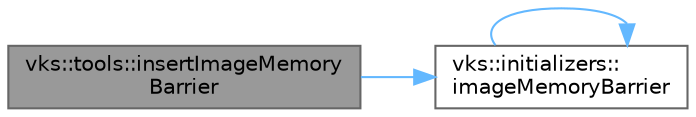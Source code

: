 digraph "vks::tools::insertImageMemoryBarrier"
{
 // LATEX_PDF_SIZE
  bgcolor="transparent";
  edge [fontname=Helvetica,fontsize=10,labelfontname=Helvetica,labelfontsize=10];
  node [fontname=Helvetica,fontsize=10,shape=box,height=0.2,width=0.4];
  rankdir="LR";
  Node1 [id="Node000001",label="vks::tools::insertImageMemory\lBarrier",height=0.2,width=0.4,color="gray40", fillcolor="grey60", style="filled", fontcolor="black",tooltip="Insert an image memory barrier into the command buffer."];
  Node1 -> Node2 [id="edge1_Node000001_Node000002",color="steelblue1",style="solid",tooltip=" "];
  Node2 [id="Node000002",label="vks::initializers::\limageMemoryBarrier",height=0.2,width=0.4,color="grey40", fillcolor="white", style="filled",URL="$namespacevks_1_1initializers.html#a656c3a342fadefe19ddd795228856dfa",tooltip="Initialize an image memory barrier with no image transfer ownership."];
  Node2 -> Node2 [id="edge2_Node000002_Node000002",color="steelblue1",style="solid",tooltip=" "];
}
